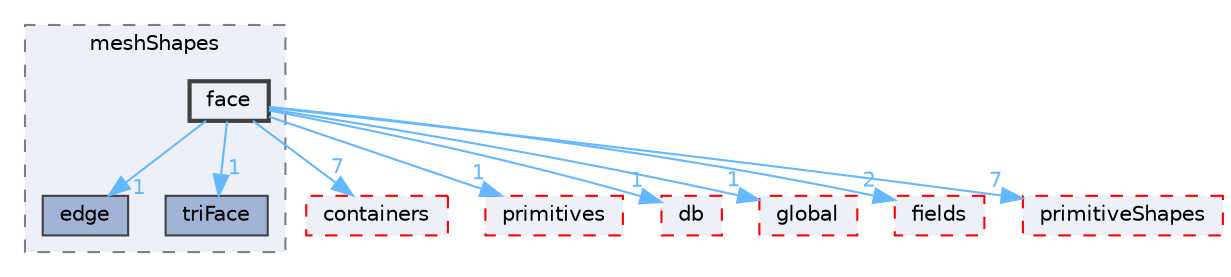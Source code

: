 digraph "src/OpenFOAM/meshes/meshShapes/face"
{
 // LATEX_PDF_SIZE
  bgcolor="transparent";
  edge [fontname=Helvetica,fontsize=10,labelfontname=Helvetica,labelfontsize=10];
  node [fontname=Helvetica,fontsize=10,shape=box,height=0.2,width=0.4];
  compound=true
  subgraph clusterdir_b8e2732bc99f8fb2a379dad81aa6030e {
    graph [ bgcolor="#edf0f7", pencolor="grey50", label="meshShapes", fontname=Helvetica,fontsize=10 style="filled,dashed", URL="dir_b8e2732bc99f8fb2a379dad81aa6030e.html",tooltip=""]
  dir_05ec013dcc31a6c6df38dcfca56fa4b9 [label="edge", fillcolor="#a2b4d6", color="grey25", style="filled", URL="dir_05ec013dcc31a6c6df38dcfca56fa4b9.html",tooltip=""];
  dir_33afe76c80c3d98c51e67e1a5ff12d8d [label="triFace", fillcolor="#a2b4d6", color="grey25", style="filled", URL="dir_33afe76c80c3d98c51e67e1a5ff12d8d.html",tooltip=""];
  dir_900080d28a8d6389dbac680930b6f778 [label="face", fillcolor="#edf0f7", color="grey25", style="filled,bold", URL="dir_900080d28a8d6389dbac680930b6f778.html",tooltip=""];
  }
  dir_19d0872053bde092be81d7fe3f56cbf7 [label="containers", fillcolor="#edf0f7", color="red", style="filled,dashed", URL="dir_19d0872053bde092be81d7fe3f56cbf7.html",tooltip=""];
  dir_3e50f45338116b169052b428016851aa [label="primitives", fillcolor="#edf0f7", color="red", style="filled,dashed", URL="dir_3e50f45338116b169052b428016851aa.html",tooltip=""];
  dir_63c634f7a7cfd679ac26c67fb30fc32f [label="db", fillcolor="#edf0f7", color="red", style="filled,dashed", URL="dir_63c634f7a7cfd679ac26c67fb30fc32f.html",tooltip=""];
  dir_8583492183f4d27c76555f8f333dd07b [label="global", fillcolor="#edf0f7", color="red", style="filled,dashed", URL="dir_8583492183f4d27c76555f8f333dd07b.html",tooltip=""];
  dir_962442b8f989d5529fab5e0f0e4ffb74 [label="fields", fillcolor="#edf0f7", color="red", style="filled,dashed", URL="dir_962442b8f989d5529fab5e0f0e4ffb74.html",tooltip=""];
  dir_a36ac568b20b0ed2190ed53a491bc296 [label="primitiveShapes", fillcolor="#edf0f7", color="red", style="filled,dashed", URL="dir_a36ac568b20b0ed2190ed53a491bc296.html",tooltip=""];
  dir_900080d28a8d6389dbac680930b6f778->dir_05ec013dcc31a6c6df38dcfca56fa4b9 [headlabel="1", labeldistance=1.5 headhref="dir_001243_001104.html" href="dir_001243_001104.html" color="steelblue1" fontcolor="steelblue1"];
  dir_900080d28a8d6389dbac680930b6f778->dir_19d0872053bde092be81d7fe3f56cbf7 [headlabel="7", labeldistance=1.5 headhref="dir_001243_000669.html" href="dir_001243_000669.html" color="steelblue1" fontcolor="steelblue1"];
  dir_900080d28a8d6389dbac680930b6f778->dir_33afe76c80c3d98c51e67e1a5ff12d8d [headlabel="1", labeldistance=1.5 headhref="dir_001243_004121.html" href="dir_001243_004121.html" color="steelblue1" fontcolor="steelblue1"];
  dir_900080d28a8d6389dbac680930b6f778->dir_3e50f45338116b169052b428016851aa [headlabel="1", labeldistance=1.5 headhref="dir_001243_003069.html" href="dir_001243_003069.html" color="steelblue1" fontcolor="steelblue1"];
  dir_900080d28a8d6389dbac680930b6f778->dir_63c634f7a7cfd679ac26c67fb30fc32f [headlabel="1", labeldistance=1.5 headhref="dir_001243_000817.html" href="dir_001243_000817.html" color="steelblue1" fontcolor="steelblue1"];
  dir_900080d28a8d6389dbac680930b6f778->dir_8583492183f4d27c76555f8f333dd07b [headlabel="1", labeldistance=1.5 headhref="dir_001243_001645.html" href="dir_001243_001645.html" color="steelblue1" fontcolor="steelblue1"];
  dir_900080d28a8d6389dbac680930b6f778->dir_962442b8f989d5529fab5e0f0e4ffb74 [headlabel="2", labeldistance=1.5 headhref="dir_001243_001335.html" href="dir_001243_001335.html" color="steelblue1" fontcolor="steelblue1"];
  dir_900080d28a8d6389dbac680930b6f778->dir_a36ac568b20b0ed2190ed53a491bc296 [headlabel="7", labeldistance=1.5 headhref="dir_001243_003070.html" href="dir_001243_003070.html" color="steelblue1" fontcolor="steelblue1"];
}
